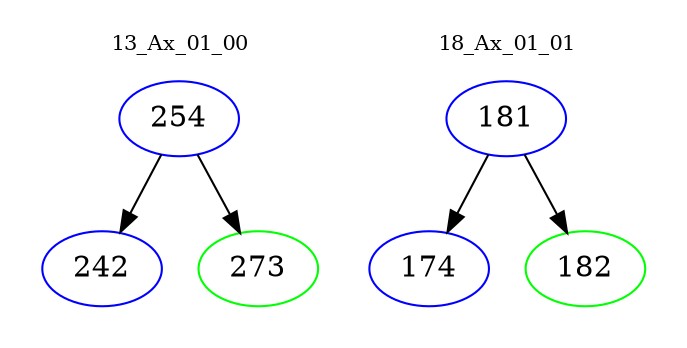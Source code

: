 digraph{
subgraph cluster_0 {
color = white
label = "13_Ax_01_00";
fontsize=10;
T0_254 [label="254", color="blue"]
T0_254 -> T0_242 [color="black"]
T0_242 [label="242", color="blue"]
T0_254 -> T0_273 [color="black"]
T0_273 [label="273", color="green"]
}
subgraph cluster_1 {
color = white
label = "18_Ax_01_01";
fontsize=10;
T1_181 [label="181", color="blue"]
T1_181 -> T1_174 [color="black"]
T1_174 [label="174", color="blue"]
T1_181 -> T1_182 [color="black"]
T1_182 [label="182", color="green"]
}
}
